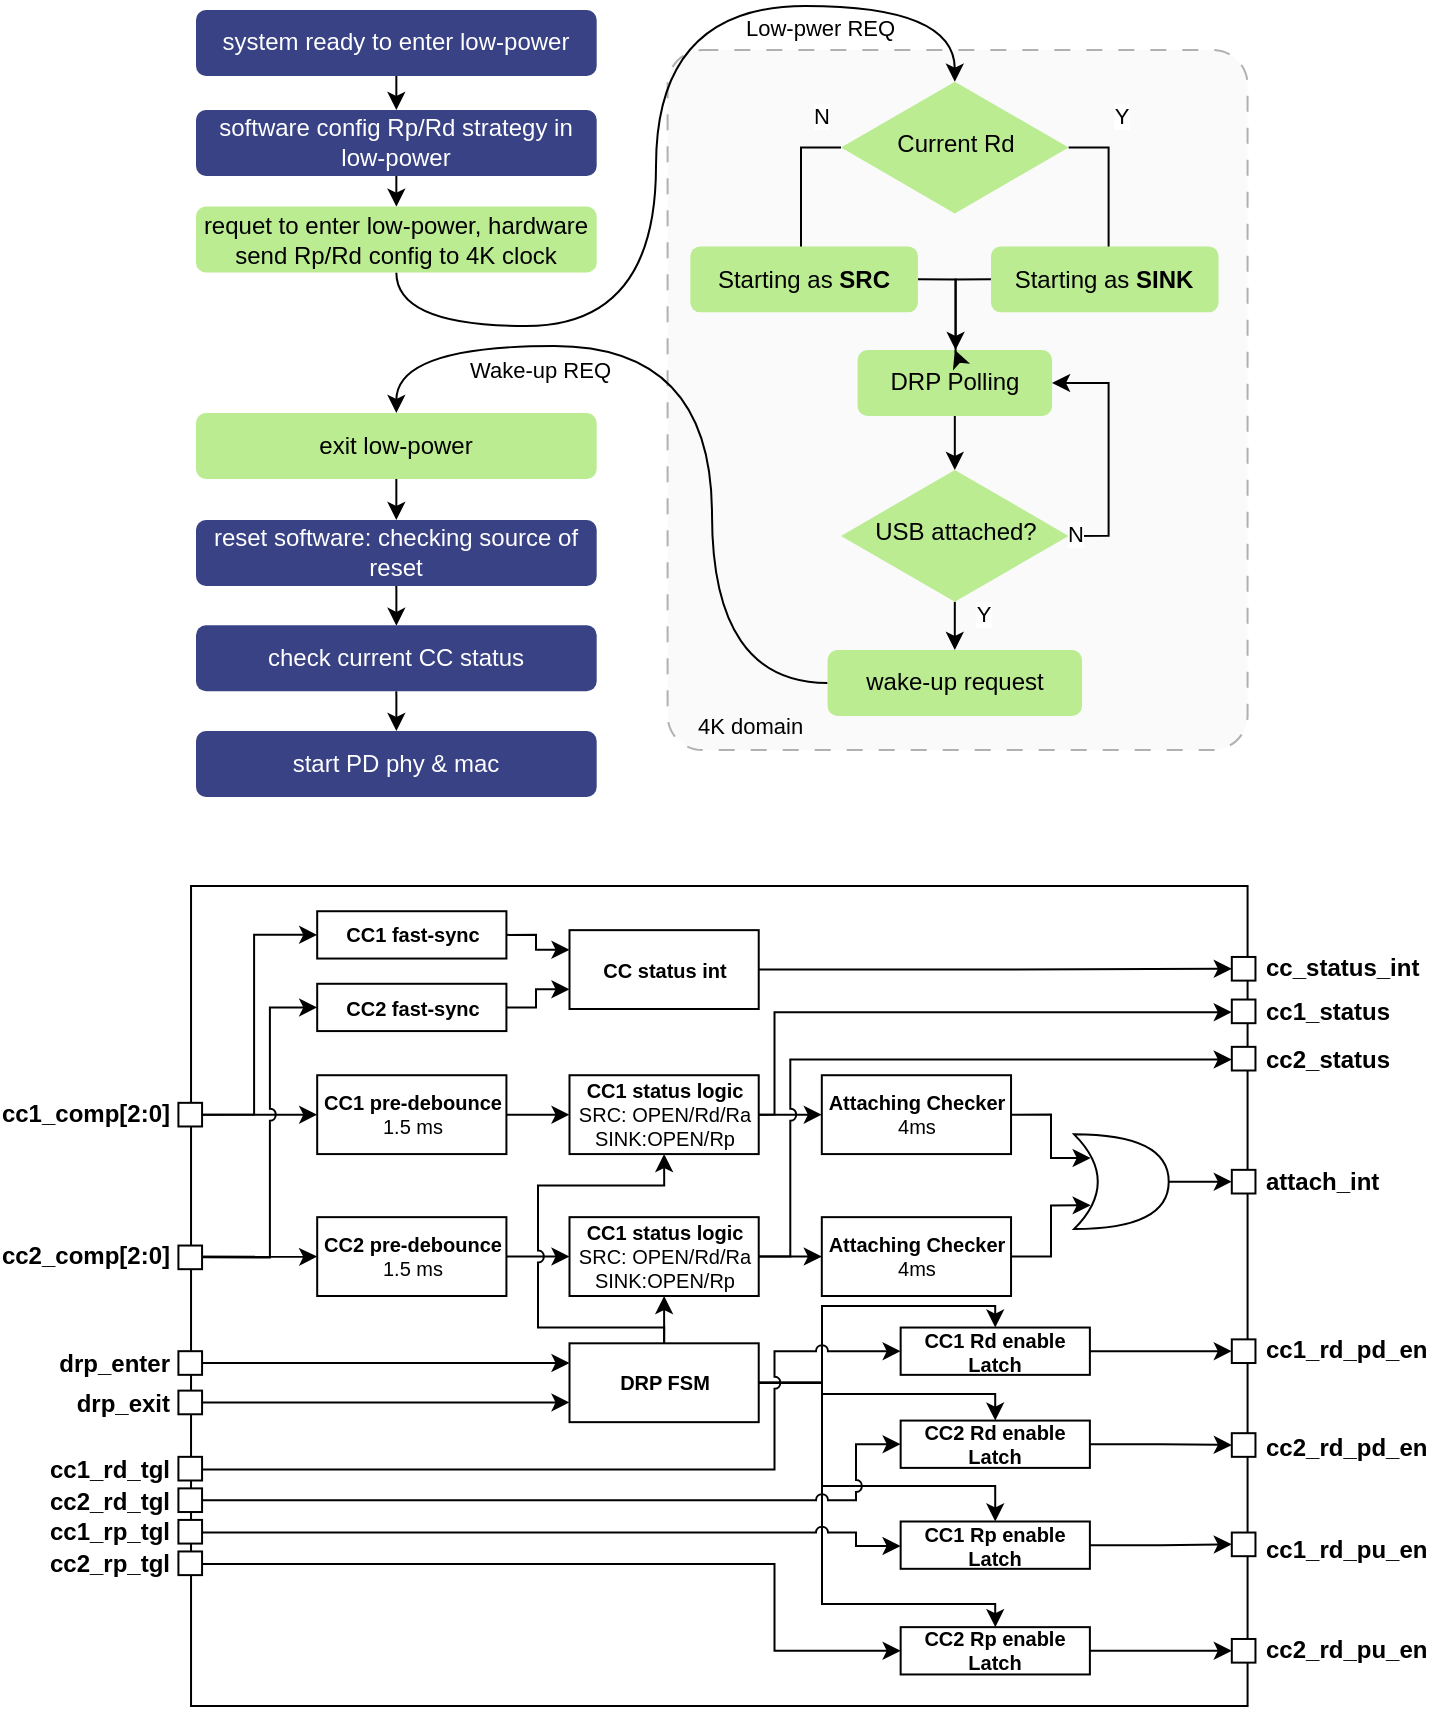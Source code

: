 <mxfile version="28.1.1">
  <diagram id="C5RBs43oDa-KdzZeNtuy" name="Page-1">
    <mxGraphModel dx="1564" dy="956" grid="1" gridSize="10" guides="1" tooltips="1" connect="1" arrows="1" fold="1" page="1" pageScale="1" pageWidth="827" pageHeight="1169" math="0" shadow="0">
      <root>
        <mxCell id="WIyWlLk6GJQsqaUBKTNV-0" />
        <mxCell id="WIyWlLk6GJQsqaUBKTNV-1" parent="WIyWlLk6GJQsqaUBKTNV-0" />
        <mxCell id="k-OjUfjaWByeUFr5w0yE-12" value="&lt;span style=&quot;color: rgb(0, 0, 0); font-family: Helvetica; font-size: 11px; font-style: normal; font-variant-ligatures: normal; font-variant-caps: normal; font-weight: 400; letter-spacing: normal; orphans: 2; text-align: center; text-indent: 0px; text-transform: none; widows: 2; word-spacing: 0px; -webkit-text-stroke-width: 0px; white-space: nowrap; background-color: rgb(255, 255, 255); text-decoration-thickness: initial; text-decoration-style: initial; text-decoration-color: initial; display: inline !important; float: none;&quot;&gt;Low-pwer REQ&lt;/span&gt;" style="text;whiteSpace=wrap;html=1;" vertex="1" parent="WIyWlLk6GJQsqaUBKTNV-1">
          <mxGeometry x="443.306" y="87.0" width="125.172" height="24.552" as="geometry" />
        </mxCell>
        <mxCell id="k-OjUfjaWByeUFr5w0yE-61" value="" style="rounded=0;whiteSpace=wrap;html=1;" vertex="1" parent="WIyWlLk6GJQsqaUBKTNV-1">
          <mxGeometry x="167.519" y="530" width="528.269" height="410" as="geometry" />
        </mxCell>
        <mxCell id="k-OjUfjaWByeUFr5w0yE-22" style="edgeStyle=orthogonalEdgeStyle;rounded=0;orthogonalLoop=1;jettySize=auto;html=1;exitX=1;exitY=0.5;exitDx=0;exitDy=0;entryX=0;entryY=0.5;entryDx=0;entryDy=0;fontSize=10;" edge="1" parent="WIyWlLk6GJQsqaUBKTNV-1" source="k-OjUfjaWByeUFr5w0yE-13" target="k-OjUfjaWByeUFr5w0yE-15">
          <mxGeometry relative="1" as="geometry" />
        </mxCell>
        <mxCell id="k-OjUfjaWByeUFr5w0yE-13" value="&lt;div&gt;&lt;b&gt;CC1 pre-debounce&lt;/b&gt;&lt;/div&gt;&lt;div&gt;&lt;font&gt;1.5 ms&lt;/font&gt;&lt;/div&gt;" style="rounded=0;whiteSpace=wrap;html=1;fontSize=10;" vertex="1" parent="WIyWlLk6GJQsqaUBKTNV-1">
          <mxGeometry x="230.596" y="624.615" width="94.615" height="39.423" as="geometry" />
        </mxCell>
        <mxCell id="k-OjUfjaWByeUFr5w0yE-24" style="edgeStyle=orthogonalEdgeStyle;rounded=0;orthogonalLoop=1;jettySize=auto;html=1;exitX=1;exitY=0.5;exitDx=0;exitDy=0;entryX=0;entryY=0.5;entryDx=0;entryDy=0;fontSize=10;" edge="1" parent="WIyWlLk6GJQsqaUBKTNV-1" source="k-OjUfjaWByeUFr5w0yE-15" target="k-OjUfjaWByeUFr5w0yE-17">
          <mxGeometry relative="1" as="geometry" />
        </mxCell>
        <mxCell id="k-OjUfjaWByeUFr5w0yE-36" style="edgeStyle=orthogonalEdgeStyle;rounded=0;orthogonalLoop=1;jettySize=auto;html=1;exitX=1;exitY=0.5;exitDx=0;exitDy=0;entryX=0;entryY=0.5;entryDx=0;entryDy=0;" edge="1" parent="WIyWlLk6GJQsqaUBKTNV-1" source="k-OjUfjaWByeUFr5w0yE-15" target="k-OjUfjaWByeUFr5w0yE-94">
          <mxGeometry relative="1" as="geometry">
            <mxPoint x="617.336" y="581.25" as="targetPoint" />
            <Array as="points">
              <mxPoint x="459.25" y="644.327" />
              <mxPoint x="459.25" y="593.077" />
              <mxPoint x="687.903" y="593.077" />
            </Array>
          </mxGeometry>
        </mxCell>
        <mxCell id="k-OjUfjaWByeUFr5w0yE-15" value="&lt;b&gt;CC1 status logic&lt;/b&gt;&lt;div&gt;&lt;font&gt;SRC: OPEN/Rd/Ra&lt;/font&gt;&lt;/div&gt;&lt;div&gt;&lt;font&gt;SINK:OPEN/Rp&lt;/font&gt;&lt;/div&gt;" style="rounded=0;whiteSpace=wrap;html=1;fontSize=10;" vertex="1" parent="WIyWlLk6GJQsqaUBKTNV-1">
          <mxGeometry x="356.75" y="624.615" width="94.615" height="39.423" as="geometry" />
        </mxCell>
        <mxCell id="k-OjUfjaWByeUFr5w0yE-17" value="&lt;div&gt;&lt;span style=&quot;background-color: transparent; color: light-dark(rgb(0, 0, 0), rgb(255, 255, 255));&quot;&gt;&lt;b&gt;Attaching Checker&lt;/b&gt;&lt;/span&gt;&lt;/div&gt;&lt;div&gt;&lt;span style=&quot;background-color: transparent; color: light-dark(rgb(0, 0, 0), rgb(255, 255, 255));&quot;&gt;&lt;font&gt;4ms&lt;/font&gt;&lt;/span&gt;&lt;/div&gt;" style="rounded=0;whiteSpace=wrap;html=1;fontSize=10;" vertex="1" parent="WIyWlLk6GJQsqaUBKTNV-1">
          <mxGeometry x="482.903" y="624.615" width="94.615" height="39.423" as="geometry" />
        </mxCell>
        <mxCell id="k-OjUfjaWByeUFr5w0yE-35" style="edgeStyle=orthogonalEdgeStyle;rounded=0;orthogonalLoop=1;jettySize=auto;html=1;exitX=1;exitY=0.5;exitDx=0;exitDy=0;exitPerimeter=0;entryX=0;entryY=0.5;entryDx=0;entryDy=0;" edge="1" parent="WIyWlLk6GJQsqaUBKTNV-1" source="k-OjUfjaWByeUFr5w0yE-18" target="k-OjUfjaWByeUFr5w0yE-77">
          <mxGeometry relative="1" as="geometry">
            <mxPoint x="695.788" y="679.808" as="targetPoint" />
          </mxGeometry>
        </mxCell>
        <mxCell id="k-OjUfjaWByeUFr5w0yE-18" value="" style="shape=xor;whiteSpace=wrap;html=1;fontSize=10;" vertex="1" parent="WIyWlLk6GJQsqaUBKTNV-1">
          <mxGeometry x="609.057" y="654.183" width="47.308" height="47.308" as="geometry" />
        </mxCell>
        <mxCell id="k-OjUfjaWByeUFr5w0yE-23" style="edgeStyle=orthogonalEdgeStyle;rounded=0;orthogonalLoop=1;jettySize=auto;html=1;exitX=1;exitY=0.5;exitDx=0;exitDy=0;entryX=0;entryY=0.5;entryDx=0;entryDy=0;fontSize=10;" edge="1" parent="WIyWlLk6GJQsqaUBKTNV-1" source="k-OjUfjaWByeUFr5w0yE-19" target="k-OjUfjaWByeUFr5w0yE-20">
          <mxGeometry relative="1" as="geometry" />
        </mxCell>
        <mxCell id="k-OjUfjaWByeUFr5w0yE-19" value="&lt;div&gt;&lt;b&gt;CC2 pre-debounce&lt;/b&gt;&lt;/div&gt;&lt;div&gt;&lt;font&gt;1.5 ms&lt;/font&gt;&lt;/div&gt;" style="rounded=0;whiteSpace=wrap;html=1;fontSize=10;" vertex="1" parent="WIyWlLk6GJQsqaUBKTNV-1">
          <mxGeometry x="230.596" y="695.577" width="94.615" height="39.423" as="geometry" />
        </mxCell>
        <mxCell id="k-OjUfjaWByeUFr5w0yE-25" style="edgeStyle=orthogonalEdgeStyle;rounded=0;orthogonalLoop=1;jettySize=auto;html=1;exitX=1;exitY=0.5;exitDx=0;exitDy=0;entryX=0;entryY=0.5;entryDx=0;entryDy=0;fontSize=10;" edge="1" parent="WIyWlLk6GJQsqaUBKTNV-1" source="k-OjUfjaWByeUFr5w0yE-20" target="k-OjUfjaWByeUFr5w0yE-21">
          <mxGeometry relative="1" as="geometry" />
        </mxCell>
        <mxCell id="k-OjUfjaWByeUFr5w0yE-20" value="&lt;b&gt;CC1 status logic&lt;/b&gt;&lt;div&gt;&lt;font&gt;SRC: OPEN/Rd/Ra&lt;/font&gt;&lt;/div&gt;&lt;div&gt;&lt;font&gt;SINK:OPEN/Rp&lt;/font&gt;&lt;/div&gt;" style="rounded=0;whiteSpace=wrap;html=1;fontSize=10;" vertex="1" parent="WIyWlLk6GJQsqaUBKTNV-1">
          <mxGeometry x="356.75" y="695.577" width="94.615" height="39.423" as="geometry" />
        </mxCell>
        <mxCell id="k-OjUfjaWByeUFr5w0yE-21" value="&lt;div&gt;&lt;span style=&quot;background-color: transparent; color: light-dark(rgb(0, 0, 0), rgb(255, 255, 255));&quot;&gt;&lt;b&gt;Attaching Checker&lt;/b&gt;&lt;/span&gt;&lt;/div&gt;&lt;div&gt;&lt;span style=&quot;background-color: transparent; color: light-dark(rgb(0, 0, 0), rgb(255, 255, 255));&quot;&gt;&lt;font&gt;4ms&lt;/font&gt;&lt;/span&gt;&lt;/div&gt;" style="rounded=0;whiteSpace=wrap;html=1;fontSize=10;" vertex="1" parent="WIyWlLk6GJQsqaUBKTNV-1">
          <mxGeometry x="482.903" y="695.577" width="94.615" height="39.423" as="geometry" />
        </mxCell>
        <mxCell id="k-OjUfjaWByeUFr5w0yE-27" style="edgeStyle=orthogonalEdgeStyle;rounded=0;orthogonalLoop=1;jettySize=auto;html=1;exitX=1;exitY=0.5;exitDx=0;exitDy=0;entryX=0.175;entryY=0.25;entryDx=0;entryDy=0;entryPerimeter=0;fontSize=10;" edge="1" parent="WIyWlLk6GJQsqaUBKTNV-1" source="k-OjUfjaWByeUFr5w0yE-17" target="k-OjUfjaWByeUFr5w0yE-18">
          <mxGeometry relative="1" as="geometry" />
        </mxCell>
        <mxCell id="k-OjUfjaWByeUFr5w0yE-30" style="edgeStyle=orthogonalEdgeStyle;rounded=0;orthogonalLoop=1;jettySize=auto;html=1;exitX=0.5;exitY=0;exitDx=0;exitDy=0;entryX=0.5;entryY=1;entryDx=0;entryDy=0;fontSize=10;" edge="1" parent="WIyWlLk6GJQsqaUBKTNV-1" source="k-OjUfjaWByeUFr5w0yE-29" target="k-OjUfjaWByeUFr5w0yE-20">
          <mxGeometry relative="1" as="geometry" />
        </mxCell>
        <mxCell id="k-OjUfjaWByeUFr5w0yE-31" style="edgeStyle=orthogonalEdgeStyle;rounded=0;orthogonalLoop=1;jettySize=auto;html=1;exitX=0.5;exitY=0;exitDx=0;exitDy=0;entryX=0.5;entryY=1;entryDx=0;entryDy=0;jumpStyle=arc;fontSize=10;" edge="1" parent="WIyWlLk6GJQsqaUBKTNV-1" source="k-OjUfjaWByeUFr5w0yE-29" target="k-OjUfjaWByeUFr5w0yE-15">
          <mxGeometry relative="1" as="geometry">
            <Array as="points">
              <mxPoint x="404.057" y="750.769" />
              <mxPoint x="340.98" y="750.769" />
              <mxPoint x="340.98" y="679.808" />
              <mxPoint x="404.057" y="679.808" />
            </Array>
          </mxGeometry>
        </mxCell>
        <mxCell id="k-OjUfjaWByeUFr5w0yE-33" style="edgeStyle=orthogonalEdgeStyle;rounded=0;orthogonalLoop=1;jettySize=auto;html=1;exitX=1;exitY=0.5;exitDx=0;exitDy=0;entryX=0.5;entryY=0;entryDx=0;entryDy=0;fontSize=10;" edge="1" parent="WIyWlLk6GJQsqaUBKTNV-1" source="k-OjUfjaWByeUFr5w0yE-29" target="k-OjUfjaWByeUFr5w0yE-44">
          <mxGeometry relative="1" as="geometry">
            <mxPoint x="482.903" y="778.365" as="targetPoint" />
            <Array as="points">
              <mxPoint x="483" y="778" />
              <mxPoint x="483" y="740" />
              <mxPoint x="570" y="740" />
            </Array>
          </mxGeometry>
        </mxCell>
        <mxCell id="k-OjUfjaWByeUFr5w0yE-45" style="edgeStyle=orthogonalEdgeStyle;rounded=0;orthogonalLoop=1;jettySize=auto;html=1;exitX=1;exitY=0.5;exitDx=0;exitDy=0;entryX=0.5;entryY=0;entryDx=0;entryDy=0;fontSize=10;" edge="1" parent="WIyWlLk6GJQsqaUBKTNV-1" source="k-OjUfjaWByeUFr5w0yE-29" target="k-OjUfjaWByeUFr5w0yE-41">
          <mxGeometry relative="1" as="geometry">
            <Array as="points">
              <mxPoint x="483" y="778" />
              <mxPoint x="483" y="784" />
              <mxPoint x="570" y="784" />
            </Array>
          </mxGeometry>
        </mxCell>
        <mxCell id="k-OjUfjaWByeUFr5w0yE-29" value="DRP FSM" style="rounded=0;whiteSpace=wrap;html=1;fontStyle=1;fontSize=10;" vertex="1" parent="WIyWlLk6GJQsqaUBKTNV-1">
          <mxGeometry x="356.75" y="758.654" width="94.615" height="39.423" as="geometry" />
        </mxCell>
        <mxCell id="k-OjUfjaWByeUFr5w0yE-84" style="edgeStyle=orthogonalEdgeStyle;rounded=0;orthogonalLoop=1;jettySize=auto;html=1;exitX=1;exitY=0.5;exitDx=0;exitDy=0;entryX=0;entryY=0.5;entryDx=0;entryDy=0;" edge="1" parent="WIyWlLk6GJQsqaUBKTNV-1" source="k-OjUfjaWByeUFr5w0yE-41" target="k-OjUfjaWByeUFr5w0yE-80">
          <mxGeometry relative="1" as="geometry" />
        </mxCell>
        <mxCell id="k-OjUfjaWByeUFr5w0yE-41" value="CC2 Rd enable&lt;div&gt;Latch&lt;/div&gt;" style="rounded=0;whiteSpace=wrap;html=1;fontStyle=1;fontSize=10;" vertex="1" parent="WIyWlLk6GJQsqaUBKTNV-1">
          <mxGeometry x="522.326" y="797.288" width="94.615" height="23.654" as="geometry" />
        </mxCell>
        <mxCell id="k-OjUfjaWByeUFr5w0yE-85" style="edgeStyle=orthogonalEdgeStyle;rounded=0;orthogonalLoop=1;jettySize=auto;html=1;exitX=1;exitY=0.5;exitDx=0;exitDy=0;entryX=0;entryY=0.5;entryDx=0;entryDy=0;" edge="1" parent="WIyWlLk6GJQsqaUBKTNV-1" source="k-OjUfjaWByeUFr5w0yE-42" target="k-OjUfjaWByeUFr5w0yE-81">
          <mxGeometry relative="1" as="geometry" />
        </mxCell>
        <mxCell id="k-OjUfjaWByeUFr5w0yE-42" value="CC1 Rp enable&lt;div&gt;Latch&lt;/div&gt;" style="rounded=0;whiteSpace=wrap;html=1;fontStyle=1;fontSize=10;" vertex="1" parent="WIyWlLk6GJQsqaUBKTNV-1">
          <mxGeometry x="522.326" y="847.75" width="94.615" height="23.654" as="geometry" />
        </mxCell>
        <mxCell id="k-OjUfjaWByeUFr5w0yE-86" style="edgeStyle=orthogonalEdgeStyle;rounded=0;orthogonalLoop=1;jettySize=auto;html=1;exitX=1;exitY=0.5;exitDx=0;exitDy=0;entryX=0;entryY=0.5;entryDx=0;entryDy=0;" edge="1" parent="WIyWlLk6GJQsqaUBKTNV-1" source="k-OjUfjaWByeUFr5w0yE-43" target="k-OjUfjaWByeUFr5w0yE-82">
          <mxGeometry relative="1" as="geometry" />
        </mxCell>
        <mxCell id="k-OjUfjaWByeUFr5w0yE-43" value="CC2 Rp enable&lt;div&gt;Latch&lt;/div&gt;" style="rounded=0;whiteSpace=wrap;html=1;fontStyle=1;fontSize=10;" vertex="1" parent="WIyWlLk6GJQsqaUBKTNV-1">
          <mxGeometry x="522.326" y="900.577" width="94.615" height="23.654" as="geometry" />
        </mxCell>
        <mxCell id="k-OjUfjaWByeUFr5w0yE-83" style="edgeStyle=orthogonalEdgeStyle;rounded=0;orthogonalLoop=1;jettySize=auto;html=1;exitX=1;exitY=0.5;exitDx=0;exitDy=0;entryX=0;entryY=0.5;entryDx=0;entryDy=0;" edge="1" parent="WIyWlLk6GJQsqaUBKTNV-1" source="k-OjUfjaWByeUFr5w0yE-44" target="k-OjUfjaWByeUFr5w0yE-78">
          <mxGeometry relative="1" as="geometry" />
        </mxCell>
        <mxCell id="k-OjUfjaWByeUFr5w0yE-44" value="&lt;b&gt;CC1 Rd enable&lt;/b&gt;&lt;div&gt;&lt;b&gt;Latch&lt;/b&gt;&lt;/div&gt;" style="rounded=0;whiteSpace=wrap;html=1;fontSize=10;" vertex="1" parent="WIyWlLk6GJQsqaUBKTNV-1">
          <mxGeometry x="522.326" y="750.769" width="94.615" height="23.654" as="geometry" />
        </mxCell>
        <mxCell id="k-OjUfjaWByeUFr5w0yE-46" style="edgeStyle=orthogonalEdgeStyle;rounded=0;orthogonalLoop=1;jettySize=auto;html=1;exitX=1;exitY=0.5;exitDx=0;exitDy=0;entryX=0.5;entryY=0;entryDx=0;entryDy=0;fontSize=10;" edge="1" parent="WIyWlLk6GJQsqaUBKTNV-1" source="k-OjUfjaWByeUFr5w0yE-29" target="k-OjUfjaWByeUFr5w0yE-42">
          <mxGeometry relative="1" as="geometry">
            <mxPoint x="498.673" y="813.846" as="sourcePoint" />
            <mxPoint x="616.942" y="841.442" as="targetPoint" />
            <Array as="points">
              <mxPoint x="483" y="778" />
              <mxPoint x="483" y="830" />
              <mxPoint x="570" y="830" />
            </Array>
          </mxGeometry>
        </mxCell>
        <mxCell id="k-OjUfjaWByeUFr5w0yE-47" style="edgeStyle=orthogonalEdgeStyle;rounded=0;orthogonalLoop=1;jettySize=auto;html=1;exitX=1;exitY=0.5;exitDx=0;exitDy=0;entryX=0.5;entryY=0;entryDx=0;entryDy=0;fontSize=10;" edge="1" parent="WIyWlLk6GJQsqaUBKTNV-1" source="k-OjUfjaWByeUFr5w0yE-29" target="k-OjUfjaWByeUFr5w0yE-43">
          <mxGeometry relative="1" as="geometry">
            <mxPoint x="475.019" y="829.615" as="sourcePoint" />
            <mxPoint x="593.288" y="904.519" as="targetPoint" />
            <Array as="points">
              <mxPoint x="483" y="778" />
              <mxPoint x="483" y="889" />
              <mxPoint x="570" y="889" />
            </Array>
          </mxGeometry>
        </mxCell>
        <mxCell id="k-OjUfjaWByeUFr5w0yE-48" style="edgeStyle=orthogonalEdgeStyle;rounded=0;orthogonalLoop=1;jettySize=auto;html=1;entryX=0;entryY=0.5;entryDx=0;entryDy=0;jumpStyle=arc;" edge="1" parent="WIyWlLk6GJQsqaUBKTNV-1" target="k-OjUfjaWByeUFr5w0yE-44">
          <mxGeometry relative="1" as="geometry">
            <mxPoint x="443.48" y="829.615" as="targetPoint" />
            <mxPoint x="167.519" y="821.731" as="sourcePoint" />
            <Array as="points">
              <mxPoint x="459.25" y="821.731" />
              <mxPoint x="459.25" y="762.596" />
            </Array>
          </mxGeometry>
        </mxCell>
        <mxCell id="k-OjUfjaWByeUFr5w0yE-50" style="edgeStyle=orthogonalEdgeStyle;rounded=0;orthogonalLoop=1;jettySize=auto;html=1;entryX=0;entryY=0.5;entryDx=0;entryDy=0;jumpStyle=arc;" edge="1" parent="WIyWlLk6GJQsqaUBKTNV-1" target="k-OjUfjaWByeUFr5w0yE-42">
          <mxGeometry relative="1" as="geometry">
            <mxPoint x="522.326" y="876.923" as="targetPoint" />
            <mxPoint x="167.519" y="853.269" as="sourcePoint" />
            <Array as="points">
              <mxPoint x="500" y="853" />
              <mxPoint x="500" y="860" />
              <mxPoint x="522" y="860" />
            </Array>
          </mxGeometry>
        </mxCell>
        <mxCell id="k-OjUfjaWByeUFr5w0yE-51" style="edgeStyle=orthogonalEdgeStyle;rounded=0;orthogonalLoop=1;jettySize=auto;html=1;entryX=0;entryY=0.5;entryDx=0;entryDy=0;jumpStyle=arc;" edge="1" parent="WIyWlLk6GJQsqaUBKTNV-1" target="k-OjUfjaWByeUFr5w0yE-43">
          <mxGeometry relative="1" as="geometry">
            <mxPoint x="672.134" y="880.865" as="targetPoint" />
            <mxPoint x="167.519" y="869.038" as="sourcePoint" />
            <Array as="points">
              <mxPoint x="459.25" y="869.038" />
              <mxPoint x="459.25" y="912.404" />
            </Array>
          </mxGeometry>
        </mxCell>
        <mxCell id="k-OjUfjaWByeUFr5w0yE-52" style="edgeStyle=orthogonalEdgeStyle;rounded=0;orthogonalLoop=1;jettySize=auto;html=1;entryX=0;entryY=0.5;entryDx=0;entryDy=0;jumpStyle=arc;" edge="1" parent="WIyWlLk6GJQsqaUBKTNV-1" source="k-OjUfjaWByeUFr5w0yE-63" target="k-OjUfjaWByeUFr5w0yE-13">
          <mxGeometry relative="1" as="geometry">
            <mxPoint x="254.25" y="643.996" as="targetPoint" />
            <mxPoint x="167.519" y="644.327" as="sourcePoint" />
            <Array as="points" />
          </mxGeometry>
        </mxCell>
        <mxCell id="k-OjUfjaWByeUFr5w0yE-53" style="edgeStyle=orthogonalEdgeStyle;rounded=0;orthogonalLoop=1;jettySize=auto;html=1;entryX=0;entryY=0.5;entryDx=0;entryDy=0;jumpStyle=arc;" edge="1" parent="WIyWlLk6GJQsqaUBKTNV-1" target="k-OjUfjaWByeUFr5w0yE-19">
          <mxGeometry relative="1" as="geometry">
            <mxPoint x="230.596" y="714.957" as="targetPoint" />
            <mxPoint x="167.519" y="715.288" as="sourcePoint" />
            <Array as="points" />
          </mxGeometry>
        </mxCell>
        <mxCell id="k-OjUfjaWByeUFr5w0yE-55" style="edgeStyle=orthogonalEdgeStyle;rounded=0;orthogonalLoop=1;jettySize=auto;html=1;exitX=1;exitY=0.5;exitDx=0;exitDy=0;entryX=0;entryY=0.5;entryDx=0;entryDy=0;jumpStyle=arc;" edge="1" parent="WIyWlLk6GJQsqaUBKTNV-1" source="k-OjUfjaWByeUFr5w0yE-20" target="k-OjUfjaWByeUFr5w0yE-95">
          <mxGeometry relative="1" as="geometry">
            <mxPoint x="617.336" y="604.904" as="targetPoint" />
            <mxPoint x="482.903" y="671.923" as="sourcePoint" />
            <Array as="points">
              <mxPoint x="467.134" y="715.288" />
              <mxPoint x="467.134" y="616.731" />
              <mxPoint x="687.903" y="616.731" />
            </Array>
          </mxGeometry>
        </mxCell>
        <mxCell id="k-OjUfjaWByeUFr5w0yE-64" value="" style="edgeStyle=orthogonalEdgeStyle;rounded=0;orthogonalLoop=1;jettySize=auto;html=1;entryX=0;entryY=0.5;entryDx=0;entryDy=0;jumpStyle=arc;fontStyle=1" edge="1" parent="WIyWlLk6GJQsqaUBKTNV-1" target="k-OjUfjaWByeUFr5w0yE-63">
          <mxGeometry relative="1" as="geometry">
            <mxPoint x="230.596" y="644.327" as="targetPoint" />
            <mxPoint x="167.519" y="644.327" as="sourcePoint" />
            <Array as="points" />
          </mxGeometry>
        </mxCell>
        <mxCell id="k-OjUfjaWByeUFr5w0yE-89" style="edgeStyle=orthogonalEdgeStyle;rounded=0;orthogonalLoop=1;jettySize=auto;html=1;exitX=1;exitY=0.5;exitDx=0;exitDy=0;entryX=0;entryY=0.5;entryDx=0;entryDy=0;jumpStyle=none;" edge="1" parent="WIyWlLk6GJQsqaUBKTNV-1" source="k-OjUfjaWByeUFr5w0yE-63" target="k-OjUfjaWByeUFr5w0yE-87">
          <mxGeometry relative="1" as="geometry">
            <Array as="points">
              <mxPoint x="199.058" y="644.327" />
              <mxPoint x="199.058" y="554.442" />
            </Array>
          </mxGeometry>
        </mxCell>
        <mxCell id="k-OjUfjaWByeUFr5w0yE-63" value="" style="whiteSpace=wrap;html=1;aspect=fixed;" vertex="1" parent="WIyWlLk6GJQsqaUBKTNV-1">
          <mxGeometry x="161.211" y="638.413" width="11.827" height="11.827" as="geometry" />
        </mxCell>
        <mxCell id="k-OjUfjaWByeUFr5w0yE-90" style="edgeStyle=orthogonalEdgeStyle;rounded=0;orthogonalLoop=1;jettySize=auto;html=1;exitX=1;exitY=0.5;exitDx=0;exitDy=0;entryX=0;entryY=0.5;entryDx=0;entryDy=0;jumpStyle=arc;" edge="1" parent="WIyWlLk6GJQsqaUBKTNV-1" source="k-OjUfjaWByeUFr5w0yE-65" target="k-OjUfjaWByeUFr5w0yE-88">
          <mxGeometry relative="1" as="geometry">
            <Array as="points">
              <mxPoint x="206.942" y="715.288" />
              <mxPoint x="206.942" y="590.712" />
            </Array>
          </mxGeometry>
        </mxCell>
        <mxCell id="k-OjUfjaWByeUFr5w0yE-65" value="" style="whiteSpace=wrap;html=1;aspect=fixed;" vertex="1" parent="WIyWlLk6GJQsqaUBKTNV-1">
          <mxGeometry x="161.211" y="709.769" width="11.827" height="11.827" as="geometry" />
        </mxCell>
        <mxCell id="k-OjUfjaWByeUFr5w0yE-66" value="" style="whiteSpace=wrap;html=1;aspect=fixed;" vertex="1" parent="WIyWlLk6GJQsqaUBKTNV-1">
          <mxGeometry x="161.211" y="815.423" width="11.827" height="11.827" as="geometry" />
        </mxCell>
        <mxCell id="k-OjUfjaWByeUFr5w0yE-67" value="" style="whiteSpace=wrap;html=1;aspect=fixed;" vertex="1" parent="WIyWlLk6GJQsqaUBKTNV-1">
          <mxGeometry x="161.211" y="862.731" width="11.827" height="11.827" as="geometry" />
        </mxCell>
        <mxCell id="k-OjUfjaWByeUFr5w0yE-68" value="" style="whiteSpace=wrap;html=1;aspect=fixed;" vertex="1" parent="WIyWlLk6GJQsqaUBKTNV-1">
          <mxGeometry x="161.211" y="846.962" width="11.827" height="11.827" as="geometry" />
        </mxCell>
        <mxCell id="k-OjUfjaWByeUFr5w0yE-154" style="edgeStyle=orthogonalEdgeStyle;rounded=0;orthogonalLoop=1;jettySize=auto;html=1;exitX=1;exitY=0.5;exitDx=0;exitDy=0;entryX=0;entryY=0.5;entryDx=0;entryDy=0;jumpStyle=arc;" edge="1" parent="WIyWlLk6GJQsqaUBKTNV-1" source="k-OjUfjaWByeUFr5w0yE-69" target="k-OjUfjaWByeUFr5w0yE-41">
          <mxGeometry relative="1" as="geometry">
            <Array as="points">
              <mxPoint x="500" y="837" />
              <mxPoint x="500" y="809" />
            </Array>
          </mxGeometry>
        </mxCell>
        <mxCell id="k-OjUfjaWByeUFr5w0yE-69" value="" style="whiteSpace=wrap;html=1;aspect=fixed;" vertex="1" parent="WIyWlLk6GJQsqaUBKTNV-1">
          <mxGeometry x="161.211" y="831.192" width="11.827" height="11.827" as="geometry" />
        </mxCell>
        <mxCell id="k-OjUfjaWByeUFr5w0yE-70" value="" style="whiteSpace=wrap;html=1;aspect=fixed;" vertex="1" parent="WIyWlLk6GJQsqaUBKTNV-1">
          <mxGeometry x="161.211" y="762.596" width="11.827" height="11.827" as="geometry" />
        </mxCell>
        <mxCell id="k-OjUfjaWByeUFr5w0yE-71" value="" style="whiteSpace=wrap;html=1;aspect=fixed;" vertex="1" parent="WIyWlLk6GJQsqaUBKTNV-1">
          <mxGeometry x="161.211" y="782.308" width="11.827" height="11.827" as="geometry" />
        </mxCell>
        <mxCell id="k-OjUfjaWByeUFr5w0yE-72" style="edgeStyle=orthogonalEdgeStyle;rounded=0;orthogonalLoop=1;jettySize=auto;html=1;entryX=0;entryY=0.25;entryDx=0;entryDy=0;jumpStyle=arc;exitX=1;exitY=0.5;exitDx=0;exitDy=0;" edge="1" parent="WIyWlLk6GJQsqaUBKTNV-1" source="k-OjUfjaWByeUFr5w0yE-70" target="k-OjUfjaWByeUFr5w0yE-29">
          <mxGeometry relative="1" as="geometry">
            <mxPoint x="593.288" y="813.846" as="targetPoint" />
            <mxPoint x="238.481" y="872.981" as="sourcePoint" />
            <Array as="points">
              <mxPoint x="301.557" y="768.904" />
              <mxPoint x="356.75" y="768.904" />
            </Array>
          </mxGeometry>
        </mxCell>
        <mxCell id="k-OjUfjaWByeUFr5w0yE-73" style="edgeStyle=orthogonalEdgeStyle;rounded=0;orthogonalLoop=1;jettySize=auto;html=1;entryX=0;entryY=0.75;entryDx=0;entryDy=0;jumpStyle=arc;exitX=1;exitY=0.5;exitDx=0;exitDy=0;" edge="1" parent="WIyWlLk6GJQsqaUBKTNV-1" source="k-OjUfjaWByeUFr5w0yE-71" target="k-OjUfjaWByeUFr5w0yE-29">
          <mxGeometry relative="1" as="geometry">
            <mxPoint x="461.615" y="762.596" as="targetPoint" />
            <mxPoint x="277.904" y="758.654" as="sourcePoint" />
            <Array as="points">
              <mxPoint x="262.134" y="788.615" />
              <mxPoint x="262.134" y="788.615" />
            </Array>
          </mxGeometry>
        </mxCell>
        <mxCell id="k-OjUfjaWByeUFr5w0yE-74" value="" style="whiteSpace=wrap;html=1;aspect=fixed;" vertex="1" parent="WIyWlLk6GJQsqaUBKTNV-1">
          <mxGeometry x="687.903" y="565.481" width="11.827" height="11.827" as="geometry" />
        </mxCell>
        <mxCell id="k-OjUfjaWByeUFr5w0yE-77" value="" style="whiteSpace=wrap;html=1;aspect=fixed;" vertex="1" parent="WIyWlLk6GJQsqaUBKTNV-1">
          <mxGeometry x="687.903" y="671.923" width="11.827" height="11.827" as="geometry" />
        </mxCell>
        <mxCell id="k-OjUfjaWByeUFr5w0yE-78" value="" style="whiteSpace=wrap;html=1;aspect=fixed;" vertex="1" parent="WIyWlLk6GJQsqaUBKTNV-1">
          <mxGeometry x="687.903" y="756.683" width="11.827" height="11.827" as="geometry" />
        </mxCell>
        <mxCell id="k-OjUfjaWByeUFr5w0yE-80" value="" style="whiteSpace=wrap;html=1;aspect=fixed;" vertex="1" parent="WIyWlLk6GJQsqaUBKTNV-1">
          <mxGeometry x="687.903" y="803.596" width="11.827" height="11.827" as="geometry" />
        </mxCell>
        <mxCell id="k-OjUfjaWByeUFr5w0yE-81" value="" style="whiteSpace=wrap;html=1;aspect=fixed;" vertex="1" parent="WIyWlLk6GJQsqaUBKTNV-1">
          <mxGeometry x="687.903" y="853.269" width="11.827" height="11.827" as="geometry" />
        </mxCell>
        <mxCell id="k-OjUfjaWByeUFr5w0yE-82" value="" style="whiteSpace=wrap;html=1;aspect=fixed;" vertex="1" parent="WIyWlLk6GJQsqaUBKTNV-1">
          <mxGeometry x="687.903" y="906.49" width="11.827" height="11.827" as="geometry" />
        </mxCell>
        <mxCell id="k-OjUfjaWByeUFr5w0yE-92" style="edgeStyle=orthogonalEdgeStyle;rounded=0;orthogonalLoop=1;jettySize=auto;html=1;exitX=1;exitY=0.5;exitDx=0;exitDy=0;entryX=0;entryY=0.25;entryDx=0;entryDy=0;fontSize=10;" edge="1" parent="WIyWlLk6GJQsqaUBKTNV-1" source="k-OjUfjaWByeUFr5w0yE-87" target="k-OjUfjaWByeUFr5w0yE-91">
          <mxGeometry relative="1" as="geometry">
            <Array as="points">
              <mxPoint x="340" y="554" />
              <mxPoint x="340" y="562" />
            </Array>
          </mxGeometry>
        </mxCell>
        <mxCell id="k-OjUfjaWByeUFr5w0yE-87" value="&lt;div&gt;&lt;b&gt;CC1&amp;nbsp;&lt;/b&gt;&lt;b style=&quot;background-color: transparent; color: light-dark(rgb(0, 0, 0), rgb(255, 255, 255));&quot;&gt;fast-sync&lt;/b&gt;&lt;/div&gt;" style="rounded=0;whiteSpace=wrap;html=1;fontSize=10;" vertex="1" parent="WIyWlLk6GJQsqaUBKTNV-1">
          <mxGeometry x="230.596" y="542.615" width="94.615" height="23.654" as="geometry" />
        </mxCell>
        <mxCell id="k-OjUfjaWByeUFr5w0yE-93" style="edgeStyle=orthogonalEdgeStyle;rounded=0;orthogonalLoop=1;jettySize=auto;html=1;exitX=1;exitY=0.5;exitDx=0;exitDy=0;entryX=0;entryY=0.75;entryDx=0;entryDy=0;fontSize=10;" edge="1" parent="WIyWlLk6GJQsqaUBKTNV-1" source="k-OjUfjaWByeUFr5w0yE-88" target="k-OjUfjaWByeUFr5w0yE-91">
          <mxGeometry relative="1" as="geometry">
            <Array as="points">
              <mxPoint x="340" y="591" />
              <mxPoint x="340" y="582" />
            </Array>
          </mxGeometry>
        </mxCell>
        <mxCell id="k-OjUfjaWByeUFr5w0yE-88" value="&lt;div&gt;&lt;b&gt;CC2 fast-sync&lt;/b&gt;&lt;/div&gt;" style="rounded=0;whiteSpace=wrap;html=1;fontSize=10;" vertex="1" parent="WIyWlLk6GJQsqaUBKTNV-1">
          <mxGeometry x="230.596" y="578.885" width="94.615" height="23.654" as="geometry" />
        </mxCell>
        <mxCell id="k-OjUfjaWByeUFr5w0yE-97" style="edgeStyle=orthogonalEdgeStyle;rounded=0;orthogonalLoop=1;jettySize=auto;html=1;exitX=1;exitY=0.5;exitDx=0;exitDy=0;entryX=0;entryY=0.5;entryDx=0;entryDy=0;" edge="1" parent="WIyWlLk6GJQsqaUBKTNV-1" source="k-OjUfjaWByeUFr5w0yE-91" target="k-OjUfjaWByeUFr5w0yE-74">
          <mxGeometry relative="1" as="geometry" />
        </mxCell>
        <mxCell id="k-OjUfjaWByeUFr5w0yE-91" value="&lt;b&gt;CC status int&lt;/b&gt;" style="rounded=0;whiteSpace=wrap;html=1;fontSize=10;" vertex="1" parent="WIyWlLk6GJQsqaUBKTNV-1">
          <mxGeometry x="356.75" y="552.077" width="94.615" height="39.423" as="geometry" />
        </mxCell>
        <mxCell id="k-OjUfjaWByeUFr5w0yE-94" value="" style="whiteSpace=wrap;html=1;aspect=fixed;" vertex="1" parent="WIyWlLk6GJQsqaUBKTNV-1">
          <mxGeometry x="687.903" y="586.769" width="11.827" height="11.827" as="geometry" />
        </mxCell>
        <mxCell id="k-OjUfjaWByeUFr5w0yE-95" value="" style="whiteSpace=wrap;html=1;aspect=fixed;" vertex="1" parent="WIyWlLk6GJQsqaUBKTNV-1">
          <mxGeometry x="687.903" y="610.423" width="11.827" height="11.827" as="geometry" />
        </mxCell>
        <mxCell id="k-OjUfjaWByeUFr5w0yE-117" value="cc1_comp[2:0]" style="text;html=1;align=right;verticalAlign=middle;whiteSpace=wrap;rounded=0;fontStyle=1" vertex="1" parent="WIyWlLk6GJQsqaUBKTNV-1">
          <mxGeometry x="80" y="632.5" width="78.846" height="23.654" as="geometry" />
        </mxCell>
        <mxCell id="k-OjUfjaWByeUFr5w0yE-118" value="cc2_comp[2:0]" style="text;html=1;align=right;verticalAlign=middle;whiteSpace=wrap;rounded=0;fontStyle=1" vertex="1" parent="WIyWlLk6GJQsqaUBKTNV-1">
          <mxGeometry x="87.885" y="703.462" width="70.961" height="23.654" as="geometry" />
        </mxCell>
        <mxCell id="k-OjUfjaWByeUFr5w0yE-119" value="drp_enter" style="text;html=1;align=right;verticalAlign=middle;whiteSpace=wrap;rounded=0;fontStyle=1" vertex="1" parent="WIyWlLk6GJQsqaUBKTNV-1">
          <mxGeometry x="80" y="757.077" width="78.846" height="23.654" as="geometry" />
        </mxCell>
        <mxCell id="k-OjUfjaWByeUFr5w0yE-120" value="drp_exit" style="text;html=1;align=right;verticalAlign=middle;whiteSpace=wrap;rounded=0;fontStyle=1" vertex="1" parent="WIyWlLk6GJQsqaUBKTNV-1">
          <mxGeometry x="80" y="777.577" width="78.846" height="23.654" as="geometry" />
        </mxCell>
        <mxCell id="k-OjUfjaWByeUFr5w0yE-121" value="cc1_rd_tgl" style="text;html=1;align=right;verticalAlign=middle;whiteSpace=wrap;rounded=0;fontStyle=1" vertex="1" parent="WIyWlLk6GJQsqaUBKTNV-1">
          <mxGeometry x="80" y="809.904" width="78.846" height="23.654" as="geometry" />
        </mxCell>
        <mxCell id="k-OjUfjaWByeUFr5w0yE-122" value="cc2_rd_tgl" style="text;html=1;align=right;verticalAlign=middle;whiteSpace=wrap;rounded=0;fontStyle=1" vertex="1" parent="WIyWlLk6GJQsqaUBKTNV-1">
          <mxGeometry x="80" y="825.673" width="78.846" height="23.654" as="geometry" />
        </mxCell>
        <mxCell id="k-OjUfjaWByeUFr5w0yE-123" value="cc2_rp_tgl" style="text;html=1;align=right;verticalAlign=middle;whiteSpace=wrap;rounded=0;fontStyle=1" vertex="1" parent="WIyWlLk6GJQsqaUBKTNV-1">
          <mxGeometry x="80" y="857.212" width="78.846" height="23.654" as="geometry" />
        </mxCell>
        <mxCell id="k-OjUfjaWByeUFr5w0yE-124" value="cc1_rp_tgl" style="text;html=1;align=right;verticalAlign=middle;whiteSpace=wrap;rounded=0;fontStyle=1" vertex="1" parent="WIyWlLk6GJQsqaUBKTNV-1">
          <mxGeometry x="80" y="841.442" width="78.846" height="23.654" as="geometry" />
        </mxCell>
        <mxCell id="k-OjUfjaWByeUFr5w0yE-126" value="cc_status_int" style="text;html=1;align=left;verticalAlign=middle;whiteSpace=wrap;rounded=0;fontStyle=1" vertex="1" parent="WIyWlLk6GJQsqaUBKTNV-1">
          <mxGeometry x="702.884" y="559.173" width="78.846" height="23.654" as="geometry" />
        </mxCell>
        <mxCell id="k-OjUfjaWByeUFr5w0yE-127" value="cc1_status" style="text;html=1;align=left;verticalAlign=middle;whiteSpace=wrap;rounded=0;fontStyle=1" vertex="1" parent="WIyWlLk6GJQsqaUBKTNV-1">
          <mxGeometry x="702.884" y="581.25" width="70.961" height="23.654" as="geometry" />
        </mxCell>
        <mxCell id="k-OjUfjaWByeUFr5w0yE-128" value="cc1_rd_pd_en" style="text;html=1;align=left;verticalAlign=middle;whiteSpace=wrap;rounded=0;fontStyle=1" vertex="1" parent="WIyWlLk6GJQsqaUBKTNV-1">
          <mxGeometry x="702.884" y="749.981" width="78.846" height="23.654" as="geometry" />
        </mxCell>
        <mxCell id="k-OjUfjaWByeUFr5w0yE-134" value="cc2_status" style="text;html=1;align=left;verticalAlign=middle;whiteSpace=wrap;rounded=0;fontStyle=1" vertex="1" parent="WIyWlLk6GJQsqaUBKTNV-1">
          <mxGeometry x="702.884" y="604.904" width="70.961" height="23.654" as="geometry" />
        </mxCell>
        <mxCell id="k-OjUfjaWByeUFr5w0yE-135" value="cc2_rd_pd_en" style="text;html=1;align=left;verticalAlign=middle;whiteSpace=wrap;rounded=0;fontStyle=1" vertex="1" parent="WIyWlLk6GJQsqaUBKTNV-1">
          <mxGeometry x="702.884" y="799.654" width="78.846" height="23.654" as="geometry" />
        </mxCell>
        <mxCell id="k-OjUfjaWByeUFr5w0yE-136" value="cc1_rd_pu_en" style="text;html=1;align=left;verticalAlign=middle;whiteSpace=wrap;rounded=0;fontStyle=1" vertex="1" parent="WIyWlLk6GJQsqaUBKTNV-1">
          <mxGeometry x="702.884" y="850.115" width="78.846" height="23.654" as="geometry" />
        </mxCell>
        <mxCell id="k-OjUfjaWByeUFr5w0yE-137" value="cc2_rd_pu_en" style="text;html=1;align=left;verticalAlign=middle;whiteSpace=wrap;rounded=0;fontStyle=1" vertex="1" parent="WIyWlLk6GJQsqaUBKTNV-1">
          <mxGeometry x="702.884" y="899.788" width="78.846" height="23.654" as="geometry" />
        </mxCell>
        <mxCell id="k-OjUfjaWByeUFr5w0yE-138" value="attach_int" style="text;html=1;align=left;verticalAlign=middle;whiteSpace=wrap;rounded=0;fontStyle=1" vertex="1" parent="WIyWlLk6GJQsqaUBKTNV-1">
          <mxGeometry x="702.884" y="666.404" width="70.961" height="23.654" as="geometry" />
        </mxCell>
        <mxCell id="vN00l0qTzNNKVDD8UDj6-46" value="" style="rounded=1;whiteSpace=wrap;html=1;fontFamily=Helvetica;fontSize=11;labelBackgroundColor=default;arcSize=6;dashed=1;dashPattern=8 8;fillColor=#f5f5f5;strokeColor=#666666;fontColor=#333333;opacity=50;" parent="WIyWlLk6GJQsqaUBKTNV-1" vertex="1">
          <mxGeometry x="405.79" y="112" width="290" height="350" as="geometry" />
        </mxCell>
        <mxCell id="k-OjUfjaWByeUFr5w0yE-115" style="edgeStyle=orthogonalEdgeStyle;rounded=0;orthogonalLoop=1;jettySize=auto;html=1;exitX=0.5;exitY=1;exitDx=0;exitDy=0;entryX=0.5;entryY=0;entryDx=0;entryDy=0;curved=1;" edge="1" parent="WIyWlLk6GJQsqaUBKTNV-1" source="vN00l0qTzNNKVDD8UDj6-1" target="k-OjUfjaWByeUFr5w0yE-0">
          <mxGeometry relative="1" as="geometry">
            <Array as="points">
              <mxPoint x="270" y="250" />
              <mxPoint x="400" y="250" />
              <mxPoint x="400" y="90" />
              <mxPoint x="549" y="90" />
            </Array>
          </mxGeometry>
        </mxCell>
        <mxCell id="k-OjUfjaWByeUFr5w0yE-108" style="edgeStyle=orthogonalEdgeStyle;rounded=0;orthogonalLoop=1;jettySize=auto;html=1;exitX=0.5;exitY=1;exitDx=0;exitDy=0;entryX=0.5;entryY=0;entryDx=0;entryDy=0;" edge="1" parent="WIyWlLk6GJQsqaUBKTNV-1" source="vN00l0qTzNNKVDD8UDj6-14" target="vN00l0qTzNNKVDD8UDj6-20">
          <mxGeometry relative="1" as="geometry" />
        </mxCell>
        <mxCell id="vN00l0qTzNNKVDD8UDj6-14" value="&lt;div&gt;DRP Polling&lt;/div&gt;" style="rounded=1;whiteSpace=wrap;html=1;fontSize=12;glass=0;strokeWidth=1;shadow=0;fillColor=#BBEC92;strokeColor=none;" parent="WIyWlLk6GJQsqaUBKTNV-1" vertex="1">
          <mxGeometry x="500.79" y="262" width="97.24" height="32.95" as="geometry" />
        </mxCell>
        <mxCell id="k-OjUfjaWByeUFr5w0yE-109" style="edgeStyle=orthogonalEdgeStyle;rounded=0;orthogonalLoop=1;jettySize=auto;html=1;exitX=0.5;exitY=1;exitDx=0;exitDy=0;" edge="1" parent="WIyWlLk6GJQsqaUBKTNV-1" source="vN00l0qTzNNKVDD8UDj6-20" target="vN00l0qTzNNKVDD8UDj6-29">
          <mxGeometry relative="1" as="geometry" />
        </mxCell>
        <mxCell id="k-OjUfjaWByeUFr5w0yE-144" style="edgeStyle=orthogonalEdgeStyle;rounded=0;orthogonalLoop=1;jettySize=auto;html=1;exitX=1;exitY=0.5;exitDx=0;exitDy=0;entryX=1;entryY=0.5;entryDx=0;entryDy=0;" edge="1" parent="WIyWlLk6GJQsqaUBKTNV-1" source="vN00l0qTzNNKVDD8UDj6-20" target="vN00l0qTzNNKVDD8UDj6-14">
          <mxGeometry relative="1" as="geometry" />
        </mxCell>
        <mxCell id="vN00l0qTzNNKVDD8UDj6-20" value="USB attached?" style="rhombus;whiteSpace=wrap;html=1;shadow=0;fontFamily=Helvetica;fontSize=12;align=center;strokeWidth=1;spacing=6;spacingTop=-4;fillColor=#BBEC92;strokeColor=none;" parent="WIyWlLk6GJQsqaUBKTNV-1" vertex="1">
          <mxGeometry x="492.513" y="321.996" width="113.793" height="65.892" as="geometry" />
        </mxCell>
        <mxCell id="vN00l0qTzNNKVDD8UDj6-27" value="N" style="text;html=1;align=center;verticalAlign=middle;whiteSpace=wrap;rounded=0;fontFamily=Helvetica;fontSize=11;fontColor=default;labelBackgroundColor=default;" parent="WIyWlLk6GJQsqaUBKTNV-1" vertex="1">
          <mxGeometry x="592.618" y="341.989" width="34.138" height="24.709" as="geometry" />
        </mxCell>
        <mxCell id="vN00l0qTzNNKVDD8UDj6-28" value="Y" style="text;html=1;align=center;verticalAlign=middle;whiteSpace=wrap;rounded=0;fontFamily=Helvetica;fontSize=11;fontColor=default;labelBackgroundColor=default;" parent="WIyWlLk6GJQsqaUBKTNV-1" vertex="1">
          <mxGeometry x="547.1" y="381.996" width="34.138" height="24.709" as="geometry" />
        </mxCell>
        <mxCell id="k-OjUfjaWByeUFr5w0yE-116" style="edgeStyle=orthogonalEdgeStyle;rounded=0;orthogonalLoop=1;jettySize=auto;html=1;exitX=0;exitY=0.5;exitDx=0;exitDy=0;entryX=0.5;entryY=0;entryDx=0;entryDy=0;curved=1;" edge="1" parent="WIyWlLk6GJQsqaUBKTNV-1" source="vN00l0qTzNNKVDD8UDj6-29" target="vN00l0qTzNNKVDD8UDj6-32">
          <mxGeometry relative="1" as="geometry">
            <Array as="points">
              <mxPoint x="428" y="429" />
              <mxPoint x="428" y="260" />
              <mxPoint x="270" y="260" />
            </Array>
          </mxGeometry>
        </mxCell>
        <mxCell id="vN00l0qTzNNKVDD8UDj6-29" value="wake-up request" style="rounded=1;whiteSpace=wrap;html=1;fontSize=12;glass=0;strokeWidth=1;shadow=0;fillColor=#BBEC92;strokeColor=none;" parent="WIyWlLk6GJQsqaUBKTNV-1" vertex="1">
          <mxGeometry x="485.79" y="412" width="127.24" height="32.95" as="geometry" />
        </mxCell>
        <mxCell id="vN00l0qTzNNKVDD8UDj6-43" value="&lt;div&gt;start PD phy &amp;amp; mac&lt;/div&gt;" style="rounded=1;whiteSpace=wrap;html=1;fontSize=12;glass=0;strokeWidth=1;shadow=0;fillColor=light-dark(#384285, #281d00);strokeColor=none;fontColor=#FFFFFF;" parent="WIyWlLk6GJQsqaUBKTNV-1" vertex="1">
          <mxGeometry x="170" y="452.5" width="200.34" height="32.95" as="geometry" />
        </mxCell>
        <mxCell id="vN00l0qTzNNKVDD8UDj6-47" value="4K domain" style="text;html=1;align=left;verticalAlign=middle;whiteSpace=wrap;rounded=0;fontFamily=Helvetica;fontSize=11;fontColor=default;labelBackgroundColor=none;" parent="WIyWlLk6GJQsqaUBKTNV-1" vertex="1">
          <mxGeometry x="419.445" y="442.001" width="91.034" height="16.473" as="geometry" />
        </mxCell>
        <mxCell id="k-OjUfjaWByeUFr5w0yE-113" style="edgeStyle=orthogonalEdgeStyle;rounded=0;orthogonalLoop=1;jettySize=auto;html=1;exitX=0;exitY=0.5;exitDx=0;exitDy=0;entryX=0.5;entryY=0;entryDx=0;entryDy=0;" edge="1" parent="WIyWlLk6GJQsqaUBKTNV-1" source="k-OjUfjaWByeUFr5w0yE-0" target="k-OjUfjaWByeUFr5w0yE-1">
          <mxGeometry relative="1" as="geometry" />
        </mxCell>
        <mxCell id="k-OjUfjaWByeUFr5w0yE-114" style="edgeStyle=orthogonalEdgeStyle;rounded=0;orthogonalLoop=1;jettySize=auto;html=1;exitX=1;exitY=0.5;exitDx=0;exitDy=0;entryX=0.5;entryY=0;entryDx=0;entryDy=0;" edge="1" parent="WIyWlLk6GJQsqaUBKTNV-1" source="k-OjUfjaWByeUFr5w0yE-0" target="k-OjUfjaWByeUFr5w0yE-2">
          <mxGeometry relative="1" as="geometry" />
        </mxCell>
        <mxCell id="k-OjUfjaWByeUFr5w0yE-0" value="Current Rd" style="rhombus;whiteSpace=wrap;html=1;shadow=0;fontFamily=Helvetica;fontSize=12;align=center;strokeWidth=1;spacing=6;spacingTop=-4;fillColor=#BBEC92;strokeColor=none;" vertex="1" parent="WIyWlLk6GJQsqaUBKTNV-1">
          <mxGeometry x="492.513" y="127.833" width="113.793" height="65.892" as="geometry" />
        </mxCell>
        <mxCell id="k-OjUfjaWByeUFr5w0yE-142" style="edgeStyle=orthogonalEdgeStyle;rounded=0;orthogonalLoop=1;jettySize=auto;html=1;exitX=1;exitY=0.5;exitDx=0;exitDy=0;entryX=0.5;entryY=0;entryDx=0;entryDy=0;" edge="1" parent="WIyWlLk6GJQsqaUBKTNV-1" source="k-OjUfjaWByeUFr5w0yE-1" target="vN00l0qTzNNKVDD8UDj6-14">
          <mxGeometry relative="1" as="geometry">
            <Array as="points">
              <mxPoint x="549.79" y="227" />
              <mxPoint x="549.79" y="263" />
              <mxPoint x="549.79" y="263" />
            </Array>
          </mxGeometry>
        </mxCell>
        <mxCell id="k-OjUfjaWByeUFr5w0yE-1" value="&lt;div&gt;Starting as&amp;nbsp;&lt;b&gt;SRC&lt;/b&gt;&lt;/div&gt;" style="rounded=1;whiteSpace=wrap;html=1;fontSize=12;glass=0;strokeWidth=1;shadow=0;fillColor=#BBEC92;strokeColor=none;" vertex="1" parent="WIyWlLk6GJQsqaUBKTNV-1">
          <mxGeometry x="417.169" y="210.205" width="113.793" height="32.947" as="geometry" />
        </mxCell>
        <mxCell id="k-OjUfjaWByeUFr5w0yE-143" style="edgeStyle=orthogonalEdgeStyle;rounded=0;orthogonalLoop=1;jettySize=auto;html=1;exitX=0;exitY=0.5;exitDx=0;exitDy=0;" edge="1" parent="WIyWlLk6GJQsqaUBKTNV-1" source="k-OjUfjaWByeUFr5w0yE-2" target="vN00l0qTzNNKVDD8UDj6-14">
          <mxGeometry relative="1" as="geometry">
            <Array as="points">
              <mxPoint x="549.79" y="227" />
            </Array>
          </mxGeometry>
        </mxCell>
        <mxCell id="k-OjUfjaWByeUFr5w0yE-2" value="&lt;div&gt;Starting as&amp;nbsp;&lt;b&gt;SINK&lt;/b&gt;&lt;/div&gt;" style="rounded=1;whiteSpace=wrap;html=1;fontSize=12;glass=0;strokeWidth=1;shadow=0;fillColor=#BBEC92;strokeColor=none;" vertex="1" parent="WIyWlLk6GJQsqaUBKTNV-1">
          <mxGeometry x="567.48" y="210.205" width="113.793" height="32.947" as="geometry" />
        </mxCell>
        <mxCell id="k-OjUfjaWByeUFr5w0yE-5" value="Y" style="text;html=1;align=center;verticalAlign=middle;whiteSpace=wrap;rounded=0;fontFamily=Helvetica;fontSize=11;fontColor=default;labelBackgroundColor=default;" vertex="1" parent="WIyWlLk6GJQsqaUBKTNV-1">
          <mxGeometry x="616.307" y="132.505" width="34.138" height="24.709" as="geometry" />
        </mxCell>
        <mxCell id="k-OjUfjaWByeUFr5w0yE-6" value="N" style="text;html=1;align=center;verticalAlign=middle;whiteSpace=wrap;rounded=0;fontFamily=Helvetica;fontSize=11;fontColor=default;labelBackgroundColor=default;" vertex="1" parent="WIyWlLk6GJQsqaUBKTNV-1">
          <mxGeometry x="466.1" y="132.505" width="34.138" height="24.709" as="geometry" />
        </mxCell>
        <mxCell id="k-OjUfjaWByeUFr5w0yE-106" style="edgeStyle=orthogonalEdgeStyle;rounded=0;orthogonalLoop=1;jettySize=auto;html=1;exitX=0.5;exitY=1;exitDx=0;exitDy=0;entryX=0.5;entryY=0;entryDx=0;entryDy=0;" edge="1" parent="WIyWlLk6GJQsqaUBKTNV-1" source="WIyWlLk6GJQsqaUBKTNV-3" target="vN00l0qTzNNKVDD8UDj6-0">
          <mxGeometry relative="1" as="geometry" />
        </mxCell>
        <mxCell id="WIyWlLk6GJQsqaUBKTNV-3" value="system ready to enter low-power" style="rounded=1;whiteSpace=wrap;html=1;fontSize=12;glass=0;strokeWidth=1;shadow=0;strokeColor=none;fillColor=light-dark(#384285, #281d00);fontColor=#FFFFFF;" parent="WIyWlLk6GJQsqaUBKTNV-1" vertex="1">
          <mxGeometry x="170" y="92" width="200.34" height="32.946" as="geometry" />
        </mxCell>
        <mxCell id="k-OjUfjaWByeUFr5w0yE-147" style="edgeStyle=orthogonalEdgeStyle;rounded=0;orthogonalLoop=1;jettySize=auto;html=1;exitX=0.5;exitY=1;exitDx=0;exitDy=0;entryX=0.5;entryY=0;entryDx=0;entryDy=0;" edge="1" parent="WIyWlLk6GJQsqaUBKTNV-1" source="vN00l0qTzNNKVDD8UDj6-0" target="vN00l0qTzNNKVDD8UDj6-1">
          <mxGeometry relative="1" as="geometry" />
        </mxCell>
        <mxCell id="vN00l0qTzNNKVDD8UDj6-0" value="&lt;div&gt;software config Rp/Rd strategy in low-power&lt;/div&gt;" style="rounded=1;whiteSpace=wrap;html=1;fontSize=12;glass=0;strokeWidth=1;shadow=0;fillColor=light-dark(#384285, #281d00);strokeColor=none;fontColor=#FFFFFF;" parent="WIyWlLk6GJQsqaUBKTNV-1" vertex="1">
          <mxGeometry x="170" y="141.995" width="200.34" height="32.946" as="geometry" />
        </mxCell>
        <mxCell id="vN00l0qTzNNKVDD8UDj6-1" value="&lt;div&gt;requet to enter low-power, hardware&lt;/div&gt;&lt;div&gt;send Rp/Rd config to 4K clock&lt;/div&gt;" style="rounded=1;whiteSpace=wrap;html=1;fontSize=12;glass=0;strokeWidth=1;shadow=0;fillColor=#BBEC92;strokeColor=none;" parent="WIyWlLk6GJQsqaUBKTNV-1" vertex="1">
          <mxGeometry x="170" y="190.311" width="200.34" height="32.946" as="geometry" />
        </mxCell>
        <mxCell id="k-OjUfjaWByeUFr5w0yE-104" style="edgeStyle=orthogonalEdgeStyle;rounded=0;orthogonalLoop=1;jettySize=auto;html=1;exitX=0.5;exitY=1;exitDx=0;exitDy=0;entryX=0.5;entryY=0;entryDx=0;entryDy=0;" edge="1" parent="WIyWlLk6GJQsqaUBKTNV-1" source="vN00l0qTzNNKVDD8UDj6-32" target="vN00l0qTzNNKVDD8UDj6-38">
          <mxGeometry relative="1" as="geometry" />
        </mxCell>
        <mxCell id="vN00l0qTzNNKVDD8UDj6-32" value="&lt;div&gt;exit low-power&lt;/div&gt;" style="rounded=1;whiteSpace=wrap;html=1;fontSize=12;glass=0;strokeWidth=1;shadow=0;fillColor=#BBEC92;strokeColor=none;" parent="WIyWlLk6GJQsqaUBKTNV-1" vertex="1">
          <mxGeometry x="170" y="293.5" width="200.34" height="32.946" as="geometry" />
        </mxCell>
        <mxCell id="k-OjUfjaWByeUFr5w0yE-100" style="edgeStyle=orthogonalEdgeStyle;rounded=0;orthogonalLoop=1;jettySize=auto;html=1;exitX=0.5;exitY=1;exitDx=0;exitDy=0;" edge="1" parent="WIyWlLk6GJQsqaUBKTNV-1" source="vN00l0qTzNNKVDD8UDj6-38" target="vN00l0qTzNNKVDD8UDj6-40">
          <mxGeometry relative="1" as="geometry" />
        </mxCell>
        <mxCell id="vN00l0qTzNNKVDD8UDj6-38" value="&lt;span style=&quot;color: rgb(255, 255, 255);&quot;&gt;reset software: checking source of reset&lt;/span&gt;" style="rounded=1;whiteSpace=wrap;html=1;fontSize=12;glass=0;strokeWidth=1;shadow=0;fillColor=light-dark(#384285, #281d00);strokeColor=none;align=center;verticalAlign=middle;fontFamily=Helvetica;fontColor=#FFFFFF;" parent="WIyWlLk6GJQsqaUBKTNV-1" vertex="1">
          <mxGeometry x="170" y="346.995" width="200.34" height="32.946" as="geometry" />
        </mxCell>
        <mxCell id="k-OjUfjaWByeUFr5w0yE-105" style="edgeStyle=orthogonalEdgeStyle;rounded=0;orthogonalLoop=1;jettySize=auto;html=1;exitX=0.5;exitY=1;exitDx=0;exitDy=0;" edge="1" parent="WIyWlLk6GJQsqaUBKTNV-1" source="vN00l0qTzNNKVDD8UDj6-40" target="vN00l0qTzNNKVDD8UDj6-43">
          <mxGeometry relative="1" as="geometry" />
        </mxCell>
        <mxCell id="vN00l0qTzNNKVDD8UDj6-40" value="check current CC status" style="rounded=1;whiteSpace=wrap;html=1;fontSize=12;glass=0;strokeWidth=1;shadow=0;fillColor=light-dark(#384285, #281d00);strokeColor=none;align=center;verticalAlign=middle;fontFamily=Helvetica;fontColor=#FFFFFF;" parent="WIyWlLk6GJQsqaUBKTNV-1" vertex="1">
          <mxGeometry x="170" y="399.624" width="200.34" height="32.946" as="geometry" />
        </mxCell>
        <mxCell id="k-OjUfjaWByeUFr5w0yE-148" value="&lt;span style=&quot;color: rgb(0, 0, 0); font-family: Helvetica; font-size: 11px; font-style: normal; font-variant-ligatures: normal; font-variant-caps: normal; font-weight: 400; letter-spacing: normal; orphans: 2; text-align: center; text-indent: 0px; text-transform: none; widows: 2; word-spacing: 0px; -webkit-text-stroke-width: 0px; white-space: nowrap; background-color: rgb(255, 255, 255); text-decoration-thickness: initial; text-decoration-style: initial; text-decoration-color: initial; float: none; display: inline !important;&quot;&gt;Wake-up REQ&lt;/span&gt;" style="text;whiteSpace=wrap;html=1;" vertex="1" parent="WIyWlLk6GJQsqaUBKTNV-1">
          <mxGeometry x="305" y="258" width="125.172" height="24.552" as="geometry" />
        </mxCell>
        <mxCell id="k-OjUfjaWByeUFr5w0yE-152" style="edgeStyle=orthogonalEdgeStyle;rounded=0;orthogonalLoop=1;jettySize=auto;html=1;exitX=1;exitY=0.5;exitDx=0;exitDy=0;entryX=0.175;entryY=0.75;entryDx=0;entryDy=0;entryPerimeter=0;" edge="1" parent="WIyWlLk6GJQsqaUBKTNV-1" source="k-OjUfjaWByeUFr5w0yE-21" target="k-OjUfjaWByeUFr5w0yE-18">
          <mxGeometry relative="1" as="geometry" />
        </mxCell>
      </root>
    </mxGraphModel>
  </diagram>
</mxfile>
